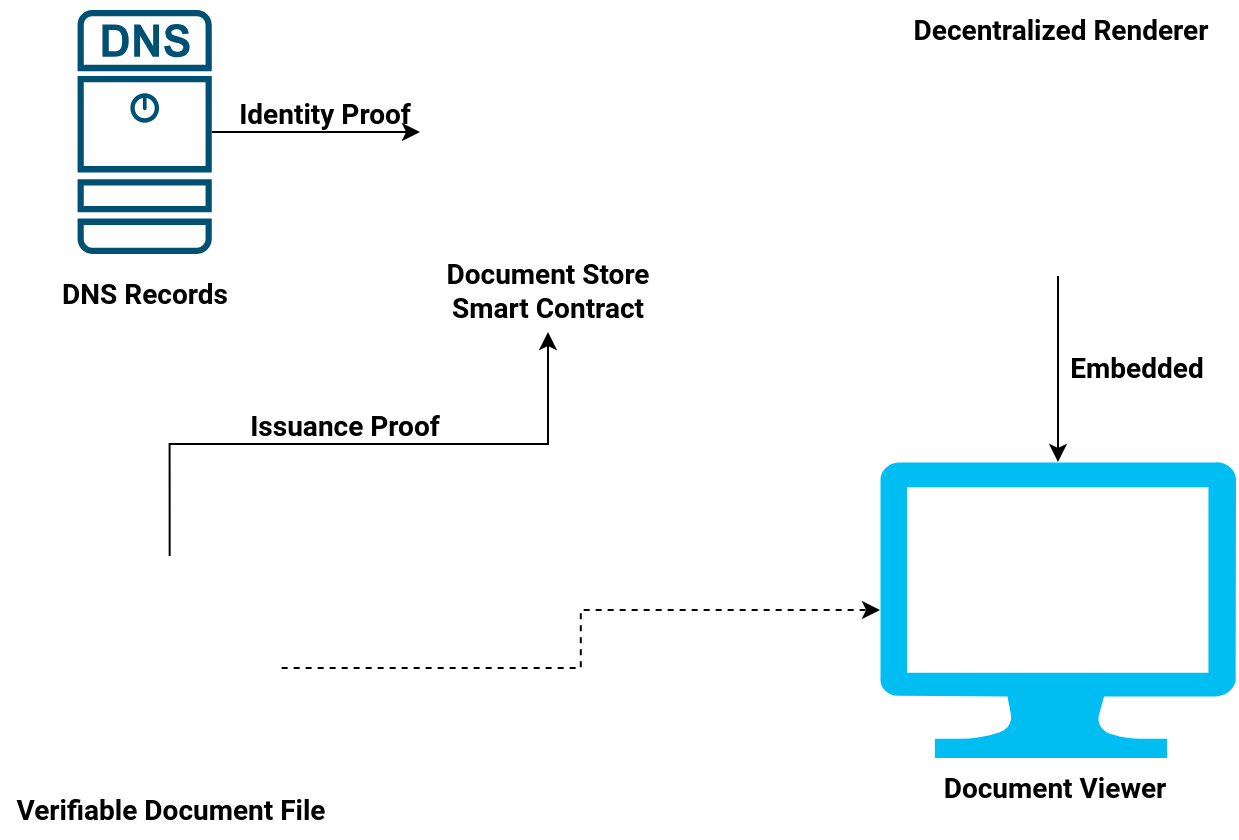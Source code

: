 <mxfile version="22.0.8" type="device">
  <diagram id="z-FsIPkUhFDbVIC-KI6s" name="Page-1">
    <mxGraphModel dx="605" dy="667" grid="0" gridSize="10" guides="1" tooltips="1" connect="1" arrows="1" fold="1" page="1" pageScale="1" pageWidth="850" pageHeight="1100" math="0" shadow="0">
      <root>
        <mxCell id="0" />
        <mxCell id="1" parent="0" />
        <mxCell id="4Z6NapCHLpMP4u1BnLmX-9" style="edgeStyle=orthogonalEdgeStyle;rounded=0;orthogonalLoop=1;jettySize=auto;html=1;exitX=1;exitY=0.5;exitDx=0;exitDy=0;exitPerimeter=0;entryX=0;entryY=0.5;entryDx=0;entryDy=0;fontFamily=Roboto;fontSource=https%3A%2F%2Ffonts.googleapis.com%2Fcss%3Ffamily%3DRoboto;fontSize=14;fontStyle=1" parent="1" source="4Z6NapCHLpMP4u1BnLmX-2" target="4Z6NapCHLpMP4u1BnLmX-7" edge="1">
          <mxGeometry relative="1" as="geometry" />
        </mxCell>
        <mxCell id="4Z6NapCHLpMP4u1BnLmX-2" value="" style="points=[[0.015,0.015,0],[0.985,0.015,0],[0.985,0.985,0],[0.015,0.985,0],[0.25,0,0],[0.5,0,0],[0.75,0,0],[1,0.25,0],[1,0.5,0],[1,0.75,0],[0.75,1,0],[0.5,1,0],[0.25,1,0],[0,0.75,0],[0,0.5,0],[0,0.25,0]];verticalLabelPosition=bottom;html=1;verticalAlign=top;aspect=fixed;align=center;pointerEvents=1;shape=mxgraph.cisco19.dns_server;fillColor=#005073;strokeColor=none;fontFamily=Roboto;fontSource=https%3A%2F%2Ffonts.googleapis.com%2Fcss%3Ffamily%3DRoboto;fontSize=14;fontStyle=1" parent="1" vertex="1">
          <mxGeometry x="160.78" y="281" width="67.1" height="122" as="geometry" />
        </mxCell>
        <mxCell id="4Z6NapCHLpMP4u1BnLmX-14" style="edgeStyle=orthogonalEdgeStyle;rounded=0;orthogonalLoop=1;jettySize=auto;html=1;exitX=0.5;exitY=0;exitDx=0;exitDy=0;entryX=0.5;entryY=1;entryDx=0;entryDy=0;fontFamily=Roboto;fontSource=https%3A%2F%2Ffonts.googleapis.com%2Fcss%3Ffamily%3DRoboto;fontSize=14;fontStyle=1" parent="1" source="4Z6NapCHLpMP4u1BnLmX-5" target="4Z6NapCHLpMP4u1BnLmX-12" edge="1">
          <mxGeometry relative="1" as="geometry" />
        </mxCell>
        <mxCell id="4Z6NapCHLpMP4u1BnLmX-20" style="edgeStyle=orthogonalEdgeStyle;rounded=0;orthogonalLoop=1;jettySize=auto;html=1;exitX=1;exitY=0.5;exitDx=0;exitDy=0;entryX=0;entryY=0.5;entryDx=0;entryDy=0;entryPerimeter=0;strokeColor=#000000;dashed=1;fontFamily=Roboto;fontSource=https%3A%2F%2Ffonts.googleapis.com%2Fcss%3Ffamily%3DRoboto;fontSize=14;fontStyle=1" parent="1" source="4Z6NapCHLpMP4u1BnLmX-5" target="4Z6NapCHLpMP4u1BnLmX-17" edge="1">
          <mxGeometry relative="1" as="geometry" />
        </mxCell>
        <mxCell id="4Z6NapCHLpMP4u1BnLmX-5" value="" style="shape=image;html=1;verticalAlign=top;verticalLabelPosition=bottom;labelBackgroundColor=#ffffff;imageAspect=0;aspect=fixed;image=https://cdn1.iconfinder.com/data/icons/anycolor-common-type-files-pack/512/json_anycolor-128.png;fontFamily=Roboto;fontSource=https%3A%2F%2Ffonts.googleapis.com%2Fcss%3Ffamily%3DRoboto;fontSize=14;fontStyle=1" parent="1" vertex="1">
          <mxGeometry x="150.83" y="554" width="112" height="112" as="geometry" />
        </mxCell>
        <mxCell id="4Z6NapCHLpMP4u1BnLmX-7" value="" style="shape=image;html=1;verticalAlign=top;verticalLabelPosition=bottom;labelBackgroundColor=#ffffff;imageAspect=0;aspect=fixed;image=https://cdn1.iconfinder.com/data/icons/hawcons/32/699061-icon-70-document-code-128.png;fontFamily=Roboto;fontSource=https%3A%2F%2Ffonts.googleapis.com%2Fcss%3Ffamily%3DRoboto;fontSize=14;fontStyle=1" parent="1" vertex="1">
          <mxGeometry x="332" y="278" width="128" height="128" as="geometry" />
        </mxCell>
        <mxCell id="4Z6NapCHLpMP4u1BnLmX-18" style="edgeStyle=orthogonalEdgeStyle;rounded=0;orthogonalLoop=1;jettySize=auto;html=1;exitX=0.5;exitY=1;exitDx=0;exitDy=0;entryX=0.5;entryY=0;entryDx=0;entryDy=0;entryPerimeter=0;fontFamily=Roboto;fontSource=https%3A%2F%2Ffonts.googleapis.com%2Fcss%3Ffamily%3DRoboto;fontSize=14;fontStyle=1" parent="1" source="4Z6NapCHLpMP4u1BnLmX-8" target="4Z6NapCHLpMP4u1BnLmX-17" edge="1">
          <mxGeometry relative="1" as="geometry" />
        </mxCell>
        <mxCell id="4Z6NapCHLpMP4u1BnLmX-8" value="" style="shape=image;html=1;verticalAlign=top;verticalLabelPosition=bottom;labelBackgroundColor=#ffffff;imageAspect=0;aspect=fixed;image=https://cdn2.iconfinder.com/data/icons/picol-vector/32/website-128.png;fontFamily=Roboto;fontSource=https%3A%2F%2Ffonts.googleapis.com%2Fcss%3Ffamily%3DRoboto;fontSize=14;fontStyle=1" parent="1" vertex="1">
          <mxGeometry x="587" y="286" width="128" height="128" as="geometry" />
        </mxCell>
        <mxCell id="4Z6NapCHLpMP4u1BnLmX-11" value="DNS Records" style="text;html=1;strokeColor=none;fillColor=none;align=center;verticalAlign=middle;whiteSpace=wrap;rounded=0;fontStyle=1;fontFamily=Roboto;fontSource=https%3A%2F%2Ffonts.googleapis.com%2Fcss%3Ffamily%3DRoboto;fontSize=14;" parent="1" vertex="1">
          <mxGeometry x="150.83" y="407" width="87" height="32" as="geometry" />
        </mxCell>
        <mxCell id="4Z6NapCHLpMP4u1BnLmX-12" value="Document Store Smart Contract" style="text;html=1;strokeColor=none;fillColor=none;align=center;verticalAlign=middle;whiteSpace=wrap;rounded=0;fontStyle=1;fontFamily=Roboto;fontSource=https%3A%2F%2Ffonts.googleapis.com%2Fcss%3Ffamily%3DRoboto;fontSize=14;" parent="1" vertex="1">
          <mxGeometry x="344" y="399" width="104" height="43" as="geometry" />
        </mxCell>
        <mxCell id="4Z6NapCHLpMP4u1BnLmX-15" value="Verifiable Document File" style="text;html=1;align=center;verticalAlign=middle;resizable=0;points=[];autosize=1;fontStyle=1;fontFamily=Roboto;fontSource=https%3A%2F%2Ffonts.googleapis.com%2Fcss%3Ffamily%3DRoboto;fontSize=14;" parent="1" vertex="1">
          <mxGeometry x="122.33" y="666" width="169" height="29" as="geometry" />
        </mxCell>
        <mxCell id="4Z6NapCHLpMP4u1BnLmX-16" value="Decentralized Renderer" style="text;html=1;align=center;verticalAlign=middle;resizable=0;points=[];autosize=1;fontStyle=1;fontFamily=Roboto;fontSource=https%3A%2F%2Ffonts.googleapis.com%2Fcss%3Ffamily%3DRoboto;fontSize=14;" parent="1" vertex="1">
          <mxGeometry x="570.5" y="276" width="162" height="29" as="geometry" />
        </mxCell>
        <mxCell id="4Z6NapCHLpMP4u1BnLmX-17" value="" style="verticalLabelPosition=bottom;html=1;verticalAlign=top;align=center;strokeColor=none;fillColor=#00BEF2;shape=mxgraph.azure.computer;pointerEvents=1;fontFamily=Roboto;fontSource=https%3A%2F%2Ffonts.googleapis.com%2Fcss%3Ffamily%3DRoboto;fontSize=14;fontStyle=1" parent="1" vertex="1">
          <mxGeometry x="562" y="507" width="178" height="148" as="geometry" />
        </mxCell>
        <mxCell id="4Z6NapCHLpMP4u1BnLmX-19" value="Document Viewer" style="text;html=1;align=center;verticalAlign=middle;resizable=0;points=[];autosize=1;fontStyle=1;fontFamily=Roboto;fontSource=https%3A%2F%2Ffonts.googleapis.com%2Fcss%3Ffamily%3DRoboto;fontSize=14;" parent="1" vertex="1">
          <mxGeometry x="585" y="655" width="128" height="29" as="geometry" />
        </mxCell>
        <mxCell id="4Z6NapCHLpMP4u1BnLmX-21" value="Issuance Proof" style="text;html=1;align=center;verticalAlign=middle;resizable=0;points=[];autosize=1;fontFamily=Roboto;fontSource=https%3A%2F%2Ffonts.googleapis.com%2Fcss%3Ffamily%3DRoboto;fontSize=14;fontStyle=1" parent="1" vertex="1">
          <mxGeometry x="238" y="474" width="112" height="29" as="geometry" />
        </mxCell>
        <mxCell id="4Z6NapCHLpMP4u1BnLmX-22" value="Identity Proof" style="text;html=1;align=center;verticalAlign=middle;resizable=0;points=[];autosize=1;fontFamily=Roboto;fontSource=https%3A%2F%2Ffonts.googleapis.com%2Fcss%3Ffamily%3DRoboto;fontSize=14;fontStyle=1" parent="1" vertex="1">
          <mxGeometry x="233" y="318" width="102" height="29" as="geometry" />
        </mxCell>
        <mxCell id="4Z6NapCHLpMP4u1BnLmX-23" value="Embedded" style="text;html=1;align=center;verticalAlign=middle;resizable=0;points=[];autosize=1;fontFamily=Roboto;fontSource=https%3A%2F%2Ffonts.googleapis.com%2Fcss%3Ffamily%3DRoboto;fontSize=14;fontStyle=1" parent="1" vertex="1">
          <mxGeometry x="647.5" y="445" width="85" height="29" as="geometry" />
        </mxCell>
      </root>
    </mxGraphModel>
  </diagram>
</mxfile>
